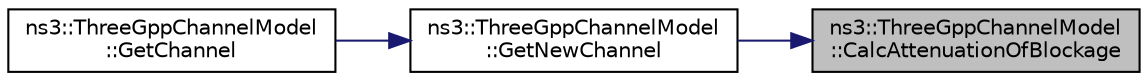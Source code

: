 digraph "ns3::ThreeGppChannelModel::CalcAttenuationOfBlockage"
{
 // LATEX_PDF_SIZE
  edge [fontname="Helvetica",fontsize="10",labelfontname="Helvetica",labelfontsize="10"];
  node [fontname="Helvetica",fontsize="10",shape=record];
  rankdir="RL";
  Node1 [label="ns3::ThreeGppChannelModel\l::CalcAttenuationOfBlockage",height=0.2,width=0.4,color="black", fillcolor="grey75", style="filled", fontcolor="black",tooltip="Applies the blockage model A described in 3GPP TR 38.901."];
  Node1 -> Node2 [dir="back",color="midnightblue",fontsize="10",style="solid",fontname="Helvetica"];
  Node2 [label="ns3::ThreeGppChannelModel\l::GetNewChannel",height=0.2,width=0.4,color="black", fillcolor="white", style="filled",URL="$classns3_1_1_three_gpp_channel_model.html#aa7e888a5acb860f01a1ad83634876ade",tooltip="Compute the channel matrix between two devices using the procedure described in 3GPP TR 38...."];
  Node2 -> Node3 [dir="back",color="midnightblue",fontsize="10",style="solid",fontname="Helvetica"];
  Node3 [label="ns3::ThreeGppChannelModel\l::GetChannel",height=0.2,width=0.4,color="black", fillcolor="white", style="filled",URL="$classns3_1_1_three_gpp_channel_model.html#a5a406c78416046c228d628935b8ef0f8",tooltip="Looks for the channel matrix associated to the aMob and bMob pair in m_channelMap."];
}
